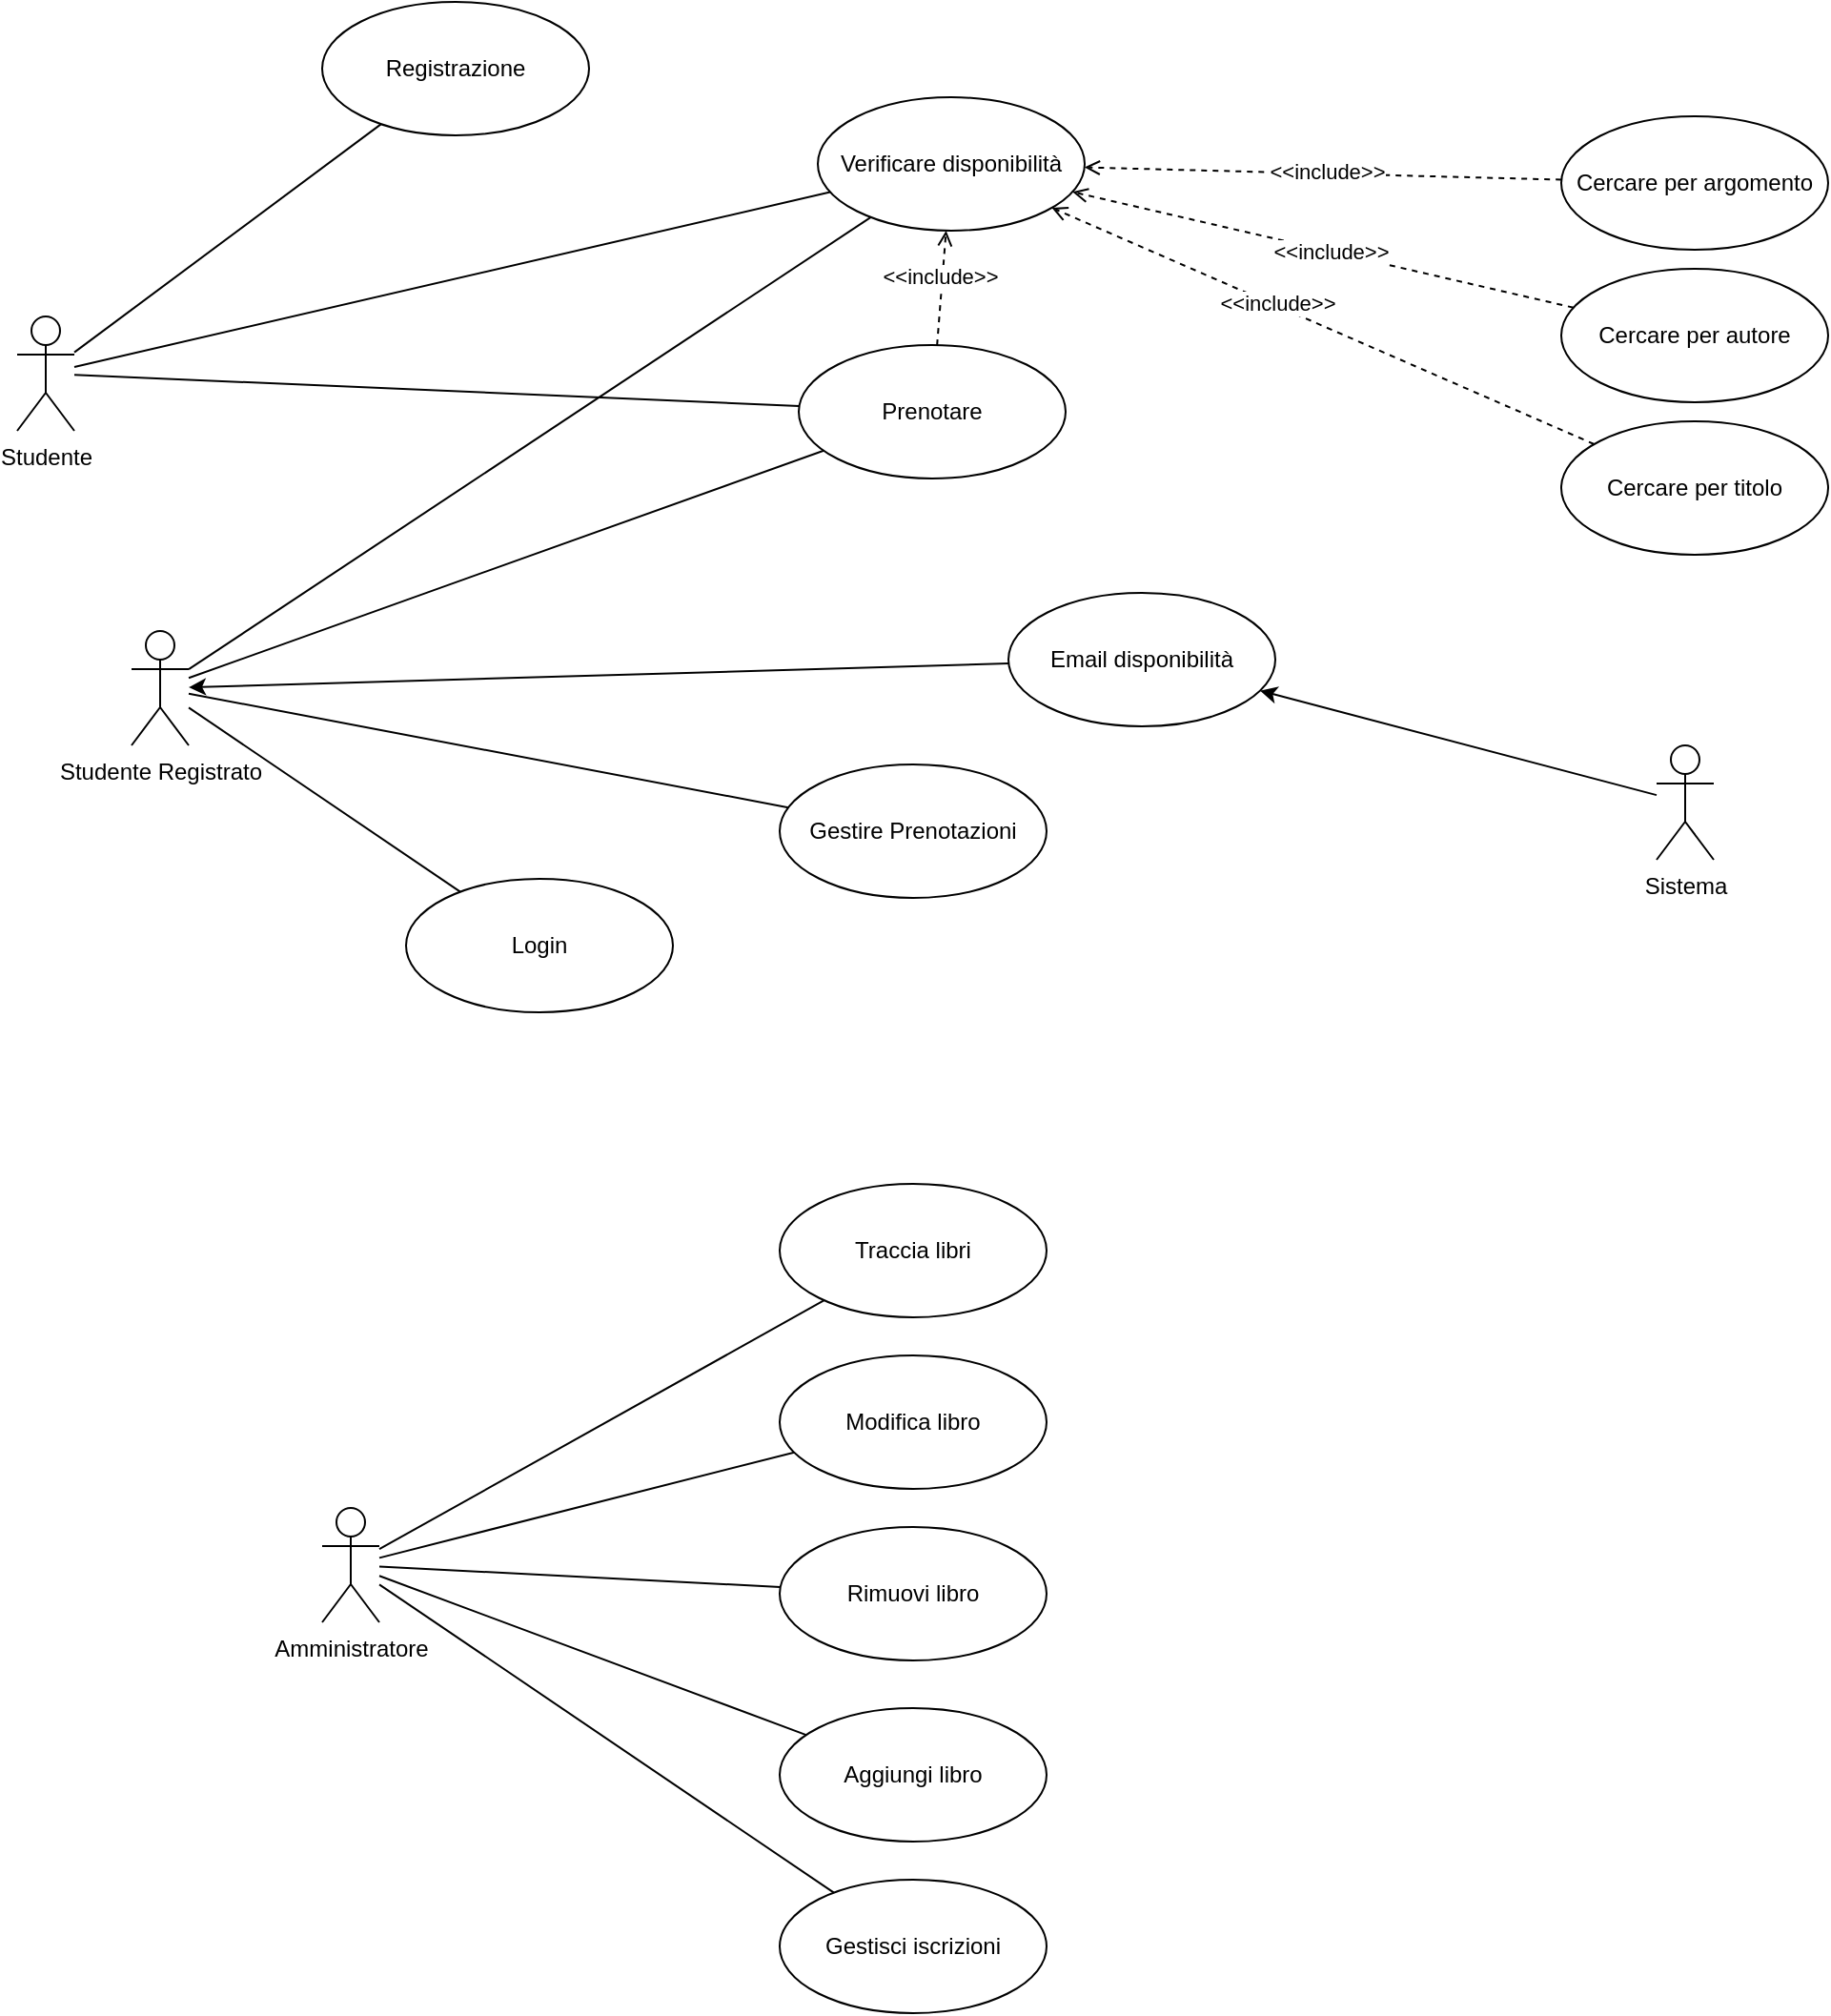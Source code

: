 <mxfile version="22.1.5" type="github">
  <diagram name="Pagina-1" id="ndzbFcYJslocisgD4Qen">
    <mxGraphModel dx="1626" dy="894" grid="1" gridSize="10" guides="1" tooltips="1" connect="1" arrows="1" fold="1" page="1" pageScale="1" pageWidth="827" pageHeight="1169" math="0" shadow="0">
      <root>
        <mxCell id="0" />
        <mxCell id="1" parent="0" />
        <mxCell id="DLQzEIlpIKSbuzyTXY9V-33" style="edgeStyle=none;rounded=0;orthogonalLoop=1;jettySize=auto;html=1;endArrow=none;endFill=0;" edge="1" parent="1" source="DLQzEIlpIKSbuzyTXY9V-7" target="DLQzEIlpIKSbuzyTXY9V-8">
          <mxGeometry relative="1" as="geometry" />
        </mxCell>
        <mxCell id="DLQzEIlpIKSbuzyTXY9V-34" style="edgeStyle=none;rounded=0;orthogonalLoop=1;jettySize=auto;html=1;endArrow=none;endFill=0;" edge="1" parent="1" source="DLQzEIlpIKSbuzyTXY9V-7" target="DLQzEIlpIKSbuzyTXY9V-25">
          <mxGeometry relative="1" as="geometry" />
        </mxCell>
        <mxCell id="DLQzEIlpIKSbuzyTXY9V-35" style="edgeStyle=none;rounded=0;orthogonalLoop=1;jettySize=auto;html=1;endArrow=none;endFill=0;" edge="1" parent="1" source="DLQzEIlpIKSbuzyTXY9V-7" target="DLQzEIlpIKSbuzyTXY9V-36">
          <mxGeometry relative="1" as="geometry">
            <mxPoint x="330.0" y="100.0" as="targetPoint" />
          </mxGeometry>
        </mxCell>
        <mxCell id="DLQzEIlpIKSbuzyTXY9V-7" value="Studente" style="shape=umlActor;verticalLabelPosition=bottom;verticalAlign=top;html=1;" vertex="1" parent="1">
          <mxGeometry x="70" y="205" width="30" height="60" as="geometry" />
        </mxCell>
        <mxCell id="DLQzEIlpIKSbuzyTXY9V-8" value="Verificare disponibilità" style="ellipse;whiteSpace=wrap;html=1;" vertex="1" parent="1">
          <mxGeometry x="490" y="90" width="140" height="70" as="geometry" />
        </mxCell>
        <mxCell id="DLQzEIlpIKSbuzyTXY9V-57" style="edgeStyle=none;rounded=0;orthogonalLoop=1;jettySize=auto;html=1;endArrow=none;endFill=0;" edge="1" parent="1" source="DLQzEIlpIKSbuzyTXY9V-9" target="DLQzEIlpIKSbuzyTXY9V-55">
          <mxGeometry relative="1" as="geometry" />
        </mxCell>
        <mxCell id="DLQzEIlpIKSbuzyTXY9V-58" style="edgeStyle=none;rounded=0;orthogonalLoop=1;jettySize=auto;html=1;endArrow=none;endFill=0;" edge="1" parent="1" source="DLQzEIlpIKSbuzyTXY9V-9" target="DLQzEIlpIKSbuzyTXY9V-54">
          <mxGeometry relative="1" as="geometry" />
        </mxCell>
        <mxCell id="DLQzEIlpIKSbuzyTXY9V-59" style="edgeStyle=none;rounded=0;orthogonalLoop=1;jettySize=auto;html=1;endArrow=none;endFill=0;" edge="1" parent="1" source="DLQzEIlpIKSbuzyTXY9V-9" target="DLQzEIlpIKSbuzyTXY9V-53">
          <mxGeometry relative="1" as="geometry" />
        </mxCell>
        <mxCell id="DLQzEIlpIKSbuzyTXY9V-60" style="edgeStyle=none;rounded=0;orthogonalLoop=1;jettySize=auto;html=1;endArrow=none;endFill=0;" edge="1" parent="1" source="DLQzEIlpIKSbuzyTXY9V-9" target="DLQzEIlpIKSbuzyTXY9V-52">
          <mxGeometry relative="1" as="geometry" />
        </mxCell>
        <mxCell id="DLQzEIlpIKSbuzyTXY9V-61" style="edgeStyle=none;rounded=0;orthogonalLoop=1;jettySize=auto;html=1;endArrow=none;endFill=0;" edge="1" parent="1" source="DLQzEIlpIKSbuzyTXY9V-9" target="DLQzEIlpIKSbuzyTXY9V-56">
          <mxGeometry relative="1" as="geometry" />
        </mxCell>
        <mxCell id="DLQzEIlpIKSbuzyTXY9V-9" value="Amministratore" style="shape=umlActor;verticalLabelPosition=bottom;verticalAlign=top;html=1;" vertex="1" parent="1">
          <mxGeometry x="230" y="830" width="30" height="60" as="geometry" />
        </mxCell>
        <mxCell id="DLQzEIlpIKSbuzyTXY9V-16" style="rounded=0;orthogonalLoop=1;jettySize=auto;html=1;endArrow=open;endFill=0;dashed=1;" edge="1" parent="1" source="DLQzEIlpIKSbuzyTXY9V-11" target="DLQzEIlpIKSbuzyTXY9V-8">
          <mxGeometry relative="1" as="geometry" />
        </mxCell>
        <mxCell id="DLQzEIlpIKSbuzyTXY9V-20" value="&amp;lt;&amp;lt;include&amp;gt;&amp;gt;" style="edgeLabel;html=1;align=center;verticalAlign=middle;resizable=0;points=[];" vertex="1" connectable="0" parent="DLQzEIlpIKSbuzyTXY9V-16">
          <mxGeometry x="-0.025" relative="1" as="geometry">
            <mxPoint as="offset" />
          </mxGeometry>
        </mxCell>
        <mxCell id="DLQzEIlpIKSbuzyTXY9V-11" value="Cercare per autore" style="ellipse;whiteSpace=wrap;html=1;" vertex="1" parent="1">
          <mxGeometry x="880" y="180" width="140" height="70" as="geometry" />
        </mxCell>
        <mxCell id="DLQzEIlpIKSbuzyTXY9V-17" style="rounded=0;orthogonalLoop=1;jettySize=auto;html=1;endArrow=open;endFill=0;dashed=1;" edge="1" parent="1" source="DLQzEIlpIKSbuzyTXY9V-12" target="DLQzEIlpIKSbuzyTXY9V-8">
          <mxGeometry relative="1" as="geometry" />
        </mxCell>
        <mxCell id="DLQzEIlpIKSbuzyTXY9V-23" value="&amp;lt;&amp;lt;include&amp;gt;&amp;gt;" style="edgeLabel;html=1;align=center;verticalAlign=middle;resizable=0;points=[];" vertex="1" connectable="0" parent="DLQzEIlpIKSbuzyTXY9V-17">
          <mxGeometry x="-0.018" y="-1" relative="1" as="geometry">
            <mxPoint as="offset" />
          </mxGeometry>
        </mxCell>
        <mxCell id="DLQzEIlpIKSbuzyTXY9V-12" value="Cercare per argomento" style="ellipse;whiteSpace=wrap;html=1;" vertex="1" parent="1">
          <mxGeometry x="880" y="100" width="140" height="70" as="geometry" />
        </mxCell>
        <mxCell id="DLQzEIlpIKSbuzyTXY9V-18" style="rounded=0;orthogonalLoop=1;jettySize=auto;html=1;endArrow=open;endFill=0;dashed=1;" edge="1" parent="1" source="DLQzEIlpIKSbuzyTXY9V-13" target="DLQzEIlpIKSbuzyTXY9V-8">
          <mxGeometry relative="1" as="geometry" />
        </mxCell>
        <mxCell id="DLQzEIlpIKSbuzyTXY9V-21" value="&amp;lt;&amp;lt;include&amp;gt;&amp;gt;" style="edgeLabel;html=1;align=center;verticalAlign=middle;resizable=0;points=[];" vertex="1" connectable="0" parent="DLQzEIlpIKSbuzyTXY9V-18">
          <mxGeometry x="0.173" y="-2" relative="1" as="geometry">
            <mxPoint as="offset" />
          </mxGeometry>
        </mxCell>
        <mxCell id="DLQzEIlpIKSbuzyTXY9V-13" value="Cercare per titolo" style="ellipse;whiteSpace=wrap;html=1;" vertex="1" parent="1">
          <mxGeometry x="880" y="260" width="140" height="70" as="geometry" />
        </mxCell>
        <mxCell id="DLQzEIlpIKSbuzyTXY9V-26" style="edgeStyle=none;rounded=0;orthogonalLoop=1;jettySize=auto;html=1;endArrow=open;endFill=0;dashed=1;" edge="1" parent="1" source="DLQzEIlpIKSbuzyTXY9V-25" target="DLQzEIlpIKSbuzyTXY9V-8">
          <mxGeometry relative="1" as="geometry" />
        </mxCell>
        <mxCell id="DLQzEIlpIKSbuzyTXY9V-27" value="&amp;lt;&amp;lt;include&amp;gt;&amp;gt;" style="edgeLabel;html=1;align=center;verticalAlign=middle;resizable=0;points=[];" vertex="1" connectable="0" parent="DLQzEIlpIKSbuzyTXY9V-26">
          <mxGeometry x="0.195" y="2" relative="1" as="geometry">
            <mxPoint as="offset" />
          </mxGeometry>
        </mxCell>
        <mxCell id="DLQzEIlpIKSbuzyTXY9V-25" value="Prenotare" style="ellipse;whiteSpace=wrap;html=1;" vertex="1" parent="1">
          <mxGeometry x="480" y="220" width="140" height="70" as="geometry" />
        </mxCell>
        <mxCell id="DLQzEIlpIKSbuzyTXY9V-36" value="Registrazione" style="ellipse;whiteSpace=wrap;html=1;" vertex="1" parent="1">
          <mxGeometry x="230" y="40" width="140" height="70" as="geometry" />
        </mxCell>
        <mxCell id="DLQzEIlpIKSbuzyTXY9V-38" style="edgeStyle=none;rounded=0;orthogonalLoop=1;jettySize=auto;html=1;endArrow=none;endFill=0;" edge="1" parent="1" source="DLQzEIlpIKSbuzyTXY9V-37" target="DLQzEIlpIKSbuzyTXY9V-25">
          <mxGeometry relative="1" as="geometry" />
        </mxCell>
        <mxCell id="DLQzEIlpIKSbuzyTXY9V-39" style="edgeStyle=none;rounded=0;orthogonalLoop=1;jettySize=auto;html=1;endArrow=none;endFill=0;" edge="1" parent="1" source="DLQzEIlpIKSbuzyTXY9V-37" target="DLQzEIlpIKSbuzyTXY9V-8">
          <mxGeometry relative="1" as="geometry" />
        </mxCell>
        <mxCell id="DLQzEIlpIKSbuzyTXY9V-41" style="edgeStyle=none;rounded=0;orthogonalLoop=1;jettySize=auto;html=1;endArrow=none;endFill=0;" edge="1" parent="1" source="DLQzEIlpIKSbuzyTXY9V-37" target="DLQzEIlpIKSbuzyTXY9V-42">
          <mxGeometry relative="1" as="geometry">
            <mxPoint x="340.0" y="540" as="targetPoint" />
          </mxGeometry>
        </mxCell>
        <mxCell id="DLQzEIlpIKSbuzyTXY9V-44" style="edgeStyle=none;rounded=0;orthogonalLoop=1;jettySize=auto;html=1;endArrow=none;endFill=0;" edge="1" parent="1" source="DLQzEIlpIKSbuzyTXY9V-37" target="DLQzEIlpIKSbuzyTXY9V-43">
          <mxGeometry relative="1" as="geometry" />
        </mxCell>
        <mxCell id="DLQzEIlpIKSbuzyTXY9V-37" value="Studente Registrato" style="shape=umlActor;verticalLabelPosition=bottom;verticalAlign=top;html=1;" vertex="1" parent="1">
          <mxGeometry x="130" y="370" width="30" height="60" as="geometry" />
        </mxCell>
        <mxCell id="DLQzEIlpIKSbuzyTXY9V-42" value="Login" style="ellipse;whiteSpace=wrap;html=1;" vertex="1" parent="1">
          <mxGeometry x="274" y="500" width="140" height="70" as="geometry" />
        </mxCell>
        <mxCell id="DLQzEIlpIKSbuzyTXY9V-43" value="Gestire Prenotazioni" style="ellipse;whiteSpace=wrap;html=1;" vertex="1" parent="1">
          <mxGeometry x="470" y="440" width="140" height="70" as="geometry" />
        </mxCell>
        <mxCell id="DLQzEIlpIKSbuzyTXY9V-48" style="edgeStyle=none;rounded=0;orthogonalLoop=1;jettySize=auto;html=1;" edge="1" parent="1" source="DLQzEIlpIKSbuzyTXY9V-45" target="DLQzEIlpIKSbuzyTXY9V-47">
          <mxGeometry relative="1" as="geometry" />
        </mxCell>
        <mxCell id="DLQzEIlpIKSbuzyTXY9V-45" value="Sistema" style="shape=umlActor;verticalLabelPosition=bottom;verticalAlign=top;html=1;" vertex="1" parent="1">
          <mxGeometry x="930" y="430" width="30" height="60" as="geometry" />
        </mxCell>
        <mxCell id="DLQzEIlpIKSbuzyTXY9V-49" style="edgeStyle=none;rounded=0;orthogonalLoop=1;jettySize=auto;html=1;" edge="1" parent="1" source="DLQzEIlpIKSbuzyTXY9V-47" target="DLQzEIlpIKSbuzyTXY9V-37">
          <mxGeometry relative="1" as="geometry" />
        </mxCell>
        <mxCell id="DLQzEIlpIKSbuzyTXY9V-47" value="Email disponibilità" style="ellipse;whiteSpace=wrap;html=1;" vertex="1" parent="1">
          <mxGeometry x="590" y="350" width="140" height="70" as="geometry" />
        </mxCell>
        <mxCell id="DLQzEIlpIKSbuzyTXY9V-52" value="Aggiungi libro" style="ellipse;whiteSpace=wrap;html=1;" vertex="1" parent="1">
          <mxGeometry x="470" y="935" width="140" height="70" as="geometry" />
        </mxCell>
        <mxCell id="DLQzEIlpIKSbuzyTXY9V-53" value="Modifica libro" style="ellipse;whiteSpace=wrap;html=1;" vertex="1" parent="1">
          <mxGeometry x="470" y="750" width="140" height="70" as="geometry" />
        </mxCell>
        <mxCell id="DLQzEIlpIKSbuzyTXY9V-54" value="Rimuovi libro" style="ellipse;whiteSpace=wrap;html=1;" vertex="1" parent="1">
          <mxGeometry x="470" y="840" width="140" height="70" as="geometry" />
        </mxCell>
        <mxCell id="DLQzEIlpIKSbuzyTXY9V-55" value="Traccia libri" style="ellipse;whiteSpace=wrap;html=1;" vertex="1" parent="1">
          <mxGeometry x="470" y="660" width="140" height="70" as="geometry" />
        </mxCell>
        <mxCell id="DLQzEIlpIKSbuzyTXY9V-56" value="Gestisci iscrizioni" style="ellipse;whiteSpace=wrap;html=1;" vertex="1" parent="1">
          <mxGeometry x="470" y="1025" width="140" height="70" as="geometry" />
        </mxCell>
      </root>
    </mxGraphModel>
  </diagram>
</mxfile>
